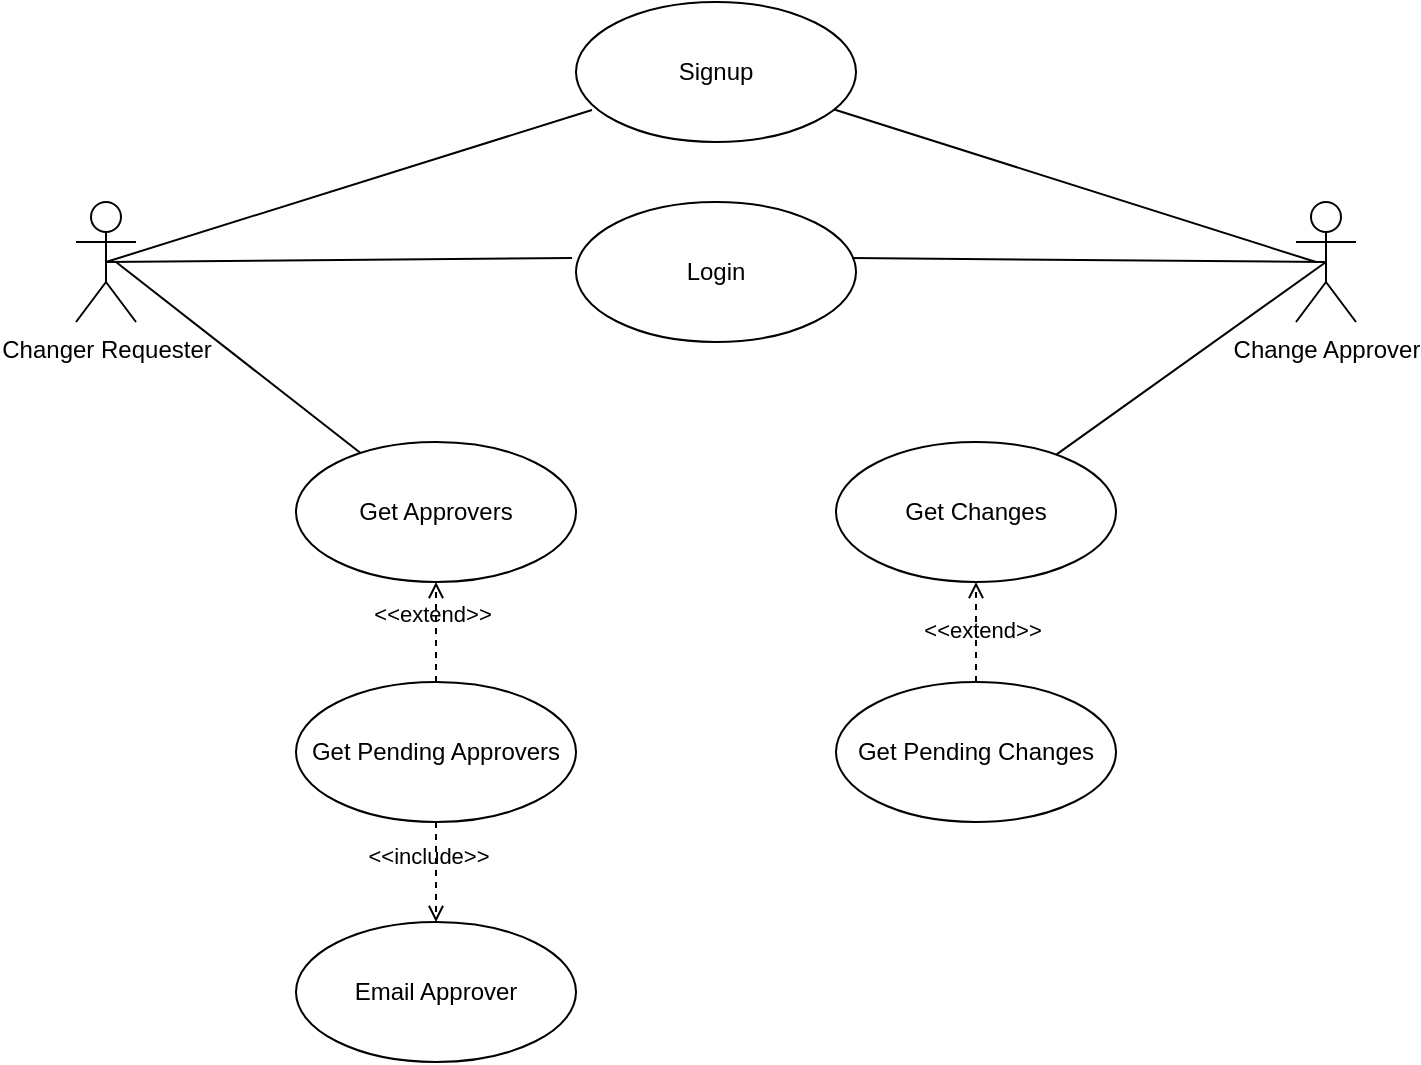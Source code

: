 <mxfile version="14.1.2" type="github">
  <diagram id="lSEdCoSI53LmKiAE6rcI" name="Page-1">
    <mxGraphModel dx="791" dy="450" grid="1" gridSize="10" guides="1" tooltips="1" connect="1" arrows="1" fold="1" page="1" pageScale="1" pageWidth="850" pageHeight="1100" math="0" shadow="0">
      <root>
        <mxCell id="0" />
        <mxCell id="1" parent="0" />
        <mxCell id="lpdqEVDEvRfxZyCSahdH-1" value="Changer Requester" style="shape=umlActor;verticalLabelPosition=bottom;verticalAlign=top;html=1;" vertex="1" parent="1">
          <mxGeometry x="50" y="210" width="30" height="60" as="geometry" />
        </mxCell>
        <mxCell id="lpdqEVDEvRfxZyCSahdH-2" value="Signup" style="ellipse;whiteSpace=wrap;html=1;" vertex="1" parent="1">
          <mxGeometry x="300" y="110" width="140" height="70" as="geometry" />
        </mxCell>
        <mxCell id="lpdqEVDEvRfxZyCSahdH-3" value="Change Approver" style="shape=umlActor;verticalLabelPosition=bottom;verticalAlign=top;html=1;" vertex="1" parent="1">
          <mxGeometry x="660" y="210" width="30" height="60" as="geometry" />
        </mxCell>
        <mxCell id="lpdqEVDEvRfxZyCSahdH-4" value="Login" style="ellipse;whiteSpace=wrap;html=1;" vertex="1" parent="1">
          <mxGeometry x="300" y="210" width="140" height="70" as="geometry" />
        </mxCell>
        <mxCell id="lpdqEVDEvRfxZyCSahdH-5" value="Get Approvers" style="ellipse;whiteSpace=wrap;html=1;" vertex="1" parent="1">
          <mxGeometry x="160" y="330" width="140" height="70" as="geometry" />
        </mxCell>
        <mxCell id="lpdqEVDEvRfxZyCSahdH-8" value="Get Changes" style="ellipse;whiteSpace=wrap;html=1;" vertex="1" parent="1">
          <mxGeometry x="430" y="330" width="140" height="70" as="geometry" />
        </mxCell>
        <mxCell id="lpdqEVDEvRfxZyCSahdH-9" value="Get Pending Approvers" style="ellipse;whiteSpace=wrap;html=1;" vertex="1" parent="1">
          <mxGeometry x="160" y="450" width="140" height="70" as="geometry" />
        </mxCell>
        <mxCell id="lpdqEVDEvRfxZyCSahdH-10" value="Get Pending Changes" style="ellipse;whiteSpace=wrap;html=1;" vertex="1" parent="1">
          <mxGeometry x="430" y="450" width="140" height="70" as="geometry" />
        </mxCell>
        <mxCell id="lpdqEVDEvRfxZyCSahdH-12" value="" style="endArrow=none;html=1;exitX=0.5;exitY=0.5;exitDx=0;exitDy=0;exitPerimeter=0;entryX=-0.014;entryY=0.4;entryDx=0;entryDy=0;entryPerimeter=0;" edge="1" parent="1" source="lpdqEVDEvRfxZyCSahdH-1" target="lpdqEVDEvRfxZyCSahdH-4">
          <mxGeometry width="50" height="50" relative="1" as="geometry">
            <mxPoint x="210" y="405" as="sourcePoint" />
            <mxPoint x="290" y="239" as="targetPoint" />
            <Array as="points" />
          </mxGeometry>
        </mxCell>
        <mxCell id="lpdqEVDEvRfxZyCSahdH-13" value="" style="endArrow=none;html=1;" edge="1" parent="1" target="lpdqEVDEvRfxZyCSahdH-5">
          <mxGeometry width="50" height="50" relative="1" as="geometry">
            <mxPoint x="70" y="240" as="sourcePoint" />
            <mxPoint x="310" y="255" as="targetPoint" />
            <Array as="points" />
          </mxGeometry>
        </mxCell>
        <mxCell id="lpdqEVDEvRfxZyCSahdH-14" value="" style="endArrow=none;html=1;exitX=0.5;exitY=0.5;exitDx=0;exitDy=0;entryX=0.057;entryY=0.771;entryDx=0;entryDy=0;exitPerimeter=0;entryPerimeter=0;" edge="1" parent="1" source="lpdqEVDEvRfxZyCSahdH-1" target="lpdqEVDEvRfxZyCSahdH-2">
          <mxGeometry width="50" height="50" relative="1" as="geometry">
            <mxPoint x="110" y="190" as="sourcePoint" />
            <mxPoint x="325" y="195" as="targetPoint" />
            <Array as="points" />
          </mxGeometry>
        </mxCell>
        <mxCell id="lpdqEVDEvRfxZyCSahdH-15" value="" style="endArrow=none;html=1;entryX=0.5;entryY=0.5;entryDx=0;entryDy=0;entryPerimeter=0;" edge="1" parent="1" source="lpdqEVDEvRfxZyCSahdH-8" target="lpdqEVDEvRfxZyCSahdH-3">
          <mxGeometry width="50" height="50" relative="1" as="geometry">
            <mxPoint x="460" y="320" as="sourcePoint" />
            <mxPoint x="675" y="325" as="targetPoint" />
            <Array as="points" />
          </mxGeometry>
        </mxCell>
        <mxCell id="lpdqEVDEvRfxZyCSahdH-16" value="" style="endArrow=none;html=1;" edge="1" parent="1" source="lpdqEVDEvRfxZyCSahdH-2">
          <mxGeometry width="50" height="50" relative="1" as="geometry">
            <mxPoint x="440" y="190" as="sourcePoint" />
            <mxPoint x="670" y="240" as="targetPoint" />
            <Array as="points" />
          </mxGeometry>
        </mxCell>
        <mxCell id="lpdqEVDEvRfxZyCSahdH-17" value="" style="endArrow=none;html=1;exitX=0.986;exitY=0.4;exitDx=0;exitDy=0;entryX=0.5;entryY=0.5;entryDx=0;entryDy=0;exitPerimeter=0;entryPerimeter=0;" edge="1" parent="1" source="lpdqEVDEvRfxZyCSahdH-4" target="lpdqEVDEvRfxZyCSahdH-3">
          <mxGeometry width="50" height="50" relative="1" as="geometry">
            <mxPoint x="440" y="230" as="sourcePoint" />
            <mxPoint x="655" y="235" as="targetPoint" />
            <Array as="points" />
          </mxGeometry>
        </mxCell>
        <mxCell id="lpdqEVDEvRfxZyCSahdH-19" value="&amp;lt;&amp;lt;include&amp;gt;&amp;gt;" style="html=1;verticalAlign=bottom;labelBackgroundColor=none;endArrow=open;endFill=0;dashed=1;exitX=0.5;exitY=1;exitDx=0;exitDy=0;entryX=0.5;entryY=0;entryDx=0;entryDy=0;" edge="1" parent="1" source="lpdqEVDEvRfxZyCSahdH-9" target="lpdqEVDEvRfxZyCSahdH-20">
          <mxGeometry x="0.049" y="-4" width="160" relative="1" as="geometry">
            <mxPoint x="90" y="460" as="sourcePoint" />
            <mxPoint x="170" y="510" as="targetPoint" />
            <mxPoint as="offset" />
          </mxGeometry>
        </mxCell>
        <mxCell id="lpdqEVDEvRfxZyCSahdH-20" value="Email Approver&lt;br&gt;" style="ellipse;whiteSpace=wrap;html=1;" vertex="1" parent="1">
          <mxGeometry x="160" y="570" width="140" height="70" as="geometry" />
        </mxCell>
        <mxCell id="lpdqEVDEvRfxZyCSahdH-22" value="&amp;lt;&amp;lt;extend&amp;gt;&amp;gt;" style="html=1;verticalAlign=bottom;labelBackgroundColor=none;endArrow=open;endFill=0;dashed=1;exitX=0.5;exitY=0;exitDx=0;exitDy=0;entryX=0.5;entryY=1;entryDx=0;entryDy=0;" edge="1" parent="1" source="lpdqEVDEvRfxZyCSahdH-9" target="lpdqEVDEvRfxZyCSahdH-5">
          <mxGeometry x="0.025" y="1" width="160" relative="1" as="geometry">
            <mxPoint x="310" y="450" as="sourcePoint" />
            <mxPoint x="470" y="450" as="targetPoint" />
            <mxPoint x="-1" as="offset" />
          </mxGeometry>
        </mxCell>
        <mxCell id="lpdqEVDEvRfxZyCSahdH-23" value="&amp;lt;&amp;lt;extend&amp;gt;&amp;gt;" style="html=1;verticalAlign=bottom;labelBackgroundColor=none;endArrow=open;endFill=0;dashed=1;exitX=0.5;exitY=0;exitDx=0;exitDy=0;entryX=0.5;entryY=1;entryDx=0;entryDy=0;" edge="1" parent="1" source="lpdqEVDEvRfxZyCSahdH-10" target="lpdqEVDEvRfxZyCSahdH-8">
          <mxGeometry x="-0.308" y="-3" width="160" relative="1" as="geometry">
            <mxPoint x="400" y="566.03" as="sourcePoint" />
            <mxPoint x="479.94" y="490" as="targetPoint" />
            <Array as="points" />
            <mxPoint as="offset" />
          </mxGeometry>
        </mxCell>
      </root>
    </mxGraphModel>
  </diagram>
</mxfile>
